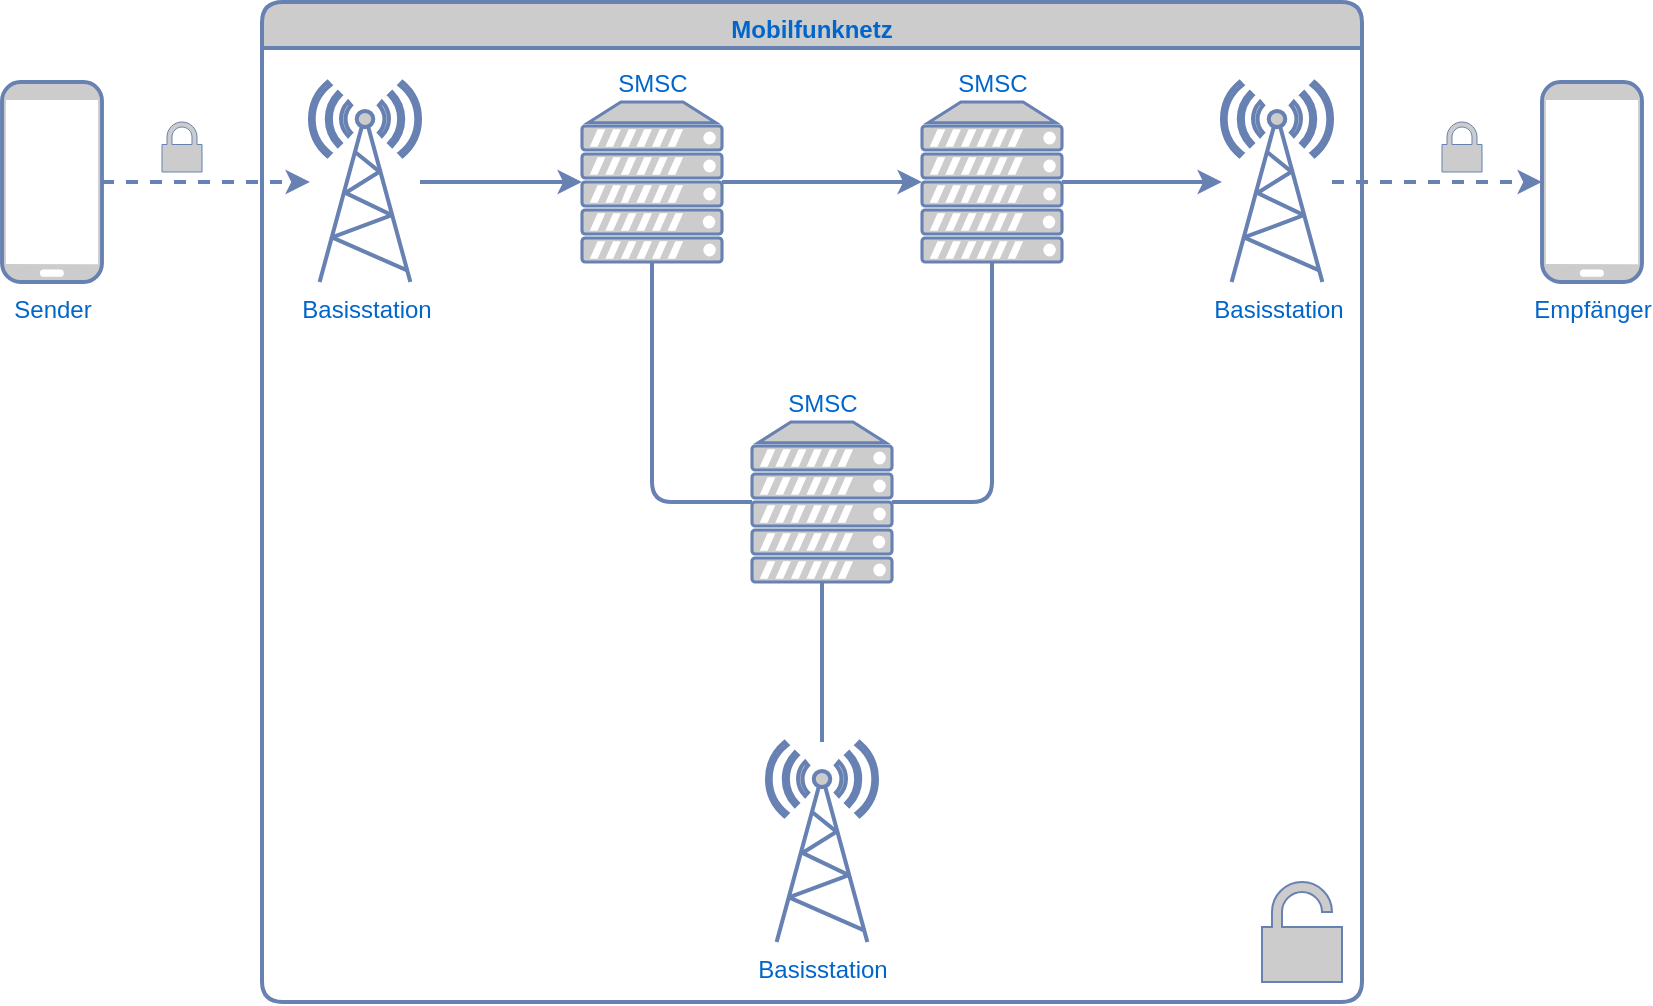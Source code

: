 <mxfile version="25.0.3">
  <diagram name="Seite-1" id="_0ye7Wz8F2gRTan8MITO">
    <mxGraphModel dx="2066" dy="1141" grid="1" gridSize="10" guides="1" tooltips="1" connect="1" arrows="1" fold="1" page="1" pageScale="1" pageWidth="1169" pageHeight="827" math="0" shadow="0">
      <root>
        <mxCell id="0" />
        <mxCell id="1" parent="0" />
        <mxCell id="jcEQQtZr8KptmtFkmshp-21" value="Mobilfunknetz" style="swimlane;whiteSpace=wrap;html=1;strokeColor=#6881B3;strokeWidth=2;align=center;verticalAlign=top;fontFamily=Helvetica;fontSize=12;fontColor=#0066CC;fillColor=#CCCCCC;gradientColor=none;gradientDirection=north;rounded=1;" parent="1" vertex="1">
          <mxGeometry x="240" y="190" width="550" height="500" as="geometry" />
        </mxCell>
        <mxCell id="jcEQQtZr8KptmtFkmshp-24" value="" style="verticalAlign=top;verticalLabelPosition=bottom;labelPosition=center;align=center;html=1;outlineConnect=0;gradientDirection=north;strokeWidth=2;shape=mxgraph.networks.unsecure;fillColor=#CCCCCC;strokeColor=#6881B3;fontFamily=Helvetica;fontSize=12;fontColor=#0066CC;gradientColor=none;rounded=1;" parent="jcEQQtZr8KptmtFkmshp-21" vertex="1">
          <mxGeometry x="500" y="440" width="40" height="50" as="geometry" />
        </mxCell>
        <mxCell id="jcEQQtZr8KptmtFkmshp-13" style="edgeStyle=orthogonalEdgeStyle;rounded=1;orthogonalLoop=1;jettySize=auto;html=1;exitX=1;exitY=0.5;exitDx=0;exitDy=0;exitPerimeter=0;dashed=1;labelBackgroundColor=none;fontColor=#0066CC;strokeColor=#6881B3;strokeWidth=2;align=center;verticalAlign=top;fontFamily=Helvetica;fontSize=12;fillColor=#CCCCCC;gradientColor=none;gradientDirection=north;" parent="1" source="jcEQQtZr8KptmtFkmshp-3" target="jcEQQtZr8KptmtFkmshp-5" edge="1">
          <mxGeometry relative="1" as="geometry" />
        </mxCell>
        <mxCell id="jcEQQtZr8KptmtFkmshp-3" value="Sender" style="verticalAlign=top;verticalLabelPosition=bottom;labelPosition=center;align=center;html=1;outlineConnect=0;gradientDirection=north;strokeWidth=2;shape=mxgraph.networks.mobile;labelBackgroundColor=none;strokeColor=#6881B3;fontFamily=Helvetica;fontSize=12;fontColor=#0066CC;fillColor=#CCCCCC;gradientColor=none;rounded=1;" parent="1" vertex="1">
          <mxGeometry x="110" y="230" width="50" height="100" as="geometry" />
        </mxCell>
        <mxCell id="jcEQQtZr8KptmtFkmshp-4" value="Empfänger" style="verticalAlign=top;verticalLabelPosition=bottom;labelPosition=center;align=center;html=1;outlineConnect=0;gradientDirection=north;strokeWidth=2;shape=mxgraph.networks.mobile;labelBackgroundColor=none;strokeColor=#6881B3;fontFamily=Helvetica;fontSize=12;fontColor=#0066CC;fillColor=#CCCCCC;gradientColor=none;rounded=1;" parent="1" vertex="1">
          <mxGeometry x="880" y="230" width="50" height="100" as="geometry" />
        </mxCell>
        <mxCell id="jcEQQtZr8KptmtFkmshp-5" value="Basisstation" style="verticalAlign=top;verticalLabelPosition=bottom;labelPosition=center;align=center;html=1;outlineConnect=0;gradientDirection=north;strokeWidth=2;shape=mxgraph.networks.radio_tower;labelBackgroundColor=none;strokeColor=#6881B3;fontFamily=Helvetica;fontSize=12;fontColor=#0066CC;fillColor=#CCCCCC;gradientColor=none;rounded=1;" parent="1" vertex="1">
          <mxGeometry x="264" y="230" width="55" height="100" as="geometry" />
        </mxCell>
        <mxCell id="jcEQQtZr8KptmtFkmshp-6" value="Basisstation" style="verticalAlign=top;verticalLabelPosition=bottom;labelPosition=center;align=center;html=1;outlineConnect=0;gradientDirection=north;strokeWidth=2;shape=mxgraph.networks.radio_tower;labelBackgroundColor=none;strokeColor=#6881B3;fontFamily=Helvetica;fontSize=12;fontColor=#0066CC;fillColor=#CCCCCC;gradientColor=none;rounded=1;" parent="1" vertex="1">
          <mxGeometry x="720" y="230" width="55" height="100" as="geometry" />
        </mxCell>
        <mxCell id="jcEQQtZr8KptmtFkmshp-8" value="SMSC" style="verticalAlign=bottom;verticalLabelPosition=top;labelPosition=center;align=center;html=1;outlineConnect=0;gradientDirection=north;strokeWidth=2;shape=mxgraph.networks.server;labelBackgroundColor=none;strokeColor=#6881B3;fontFamily=Helvetica;fontSize=12;fontColor=#0066CC;fillColor=#CCCCCC;gradientColor=none;rounded=1;" parent="1" vertex="1">
          <mxGeometry x="400" y="240" width="70" height="80" as="geometry" />
        </mxCell>
        <mxCell id="jcEQQtZr8KptmtFkmshp-16" style="edgeStyle=orthogonalEdgeStyle;rounded=1;orthogonalLoop=1;jettySize=auto;html=1;exitX=1;exitY=0.5;exitDx=0;exitDy=0;exitPerimeter=0;labelBackgroundColor=none;fontColor=#0066CC;strokeColor=#6881B3;strokeWidth=2;align=center;verticalAlign=top;fontFamily=Helvetica;fontSize=12;fillColor=#CCCCCC;gradientColor=none;gradientDirection=north;" parent="1" source="jcEQQtZr8KptmtFkmshp-10" target="jcEQQtZr8KptmtFkmshp-6" edge="1">
          <mxGeometry relative="1" as="geometry" />
        </mxCell>
        <mxCell id="jcEQQtZr8KptmtFkmshp-10" value="SMSC" style="verticalAlign=bottom;verticalLabelPosition=top;labelPosition=center;align=center;html=1;outlineConnect=0;gradientDirection=north;strokeWidth=2;shape=mxgraph.networks.server;labelBackgroundColor=none;strokeColor=#6881B3;fontFamily=Helvetica;fontSize=12;fontColor=#0066CC;fillColor=#CCCCCC;gradientColor=none;rounded=1;" parent="1" vertex="1">
          <mxGeometry x="570" y="240" width="70" height="80" as="geometry" />
        </mxCell>
        <mxCell id="jcEQQtZr8KptmtFkmshp-11" value="Basisstation" style="verticalAlign=top;verticalLabelPosition=bottom;labelPosition=center;align=center;html=1;outlineConnect=0;gradientDirection=north;strokeWidth=2;shape=mxgraph.networks.radio_tower;labelBackgroundColor=none;strokeColor=#6881B3;fontFamily=Helvetica;fontSize=12;fontColor=#0066CC;fillColor=#CCCCCC;gradientColor=none;rounded=1;" parent="1" vertex="1">
          <mxGeometry x="492.5" y="560" width="55" height="100" as="geometry" />
        </mxCell>
        <mxCell id="jcEQQtZr8KptmtFkmshp-20" style="edgeStyle=orthogonalEdgeStyle;rounded=1;orthogonalLoop=1;jettySize=auto;html=1;exitX=0.5;exitY=1;exitDx=0;exitDy=0;exitPerimeter=0;endArrow=none;endFill=0;labelBackgroundColor=none;fontColor=#0066CC;strokeColor=#6881B3;strokeWidth=2;align=center;verticalAlign=top;fontFamily=Helvetica;fontSize=12;fillColor=#CCCCCC;gradientColor=none;gradientDirection=north;" parent="1" source="jcEQQtZr8KptmtFkmshp-12" target="jcEQQtZr8KptmtFkmshp-11" edge="1">
          <mxGeometry relative="1" as="geometry" />
        </mxCell>
        <mxCell id="jcEQQtZr8KptmtFkmshp-12" value="SMSC" style="verticalAlign=bottom;verticalLabelPosition=top;labelPosition=center;align=center;html=1;outlineConnect=0;gradientDirection=north;strokeWidth=2;shape=mxgraph.networks.server;labelBackgroundColor=none;strokeColor=#6881B3;fontFamily=Helvetica;fontSize=12;fontColor=#0066CC;fillColor=#CCCCCC;gradientColor=none;rounded=1;" parent="1" vertex="1">
          <mxGeometry x="485" y="400" width="70" height="80" as="geometry" />
        </mxCell>
        <mxCell id="jcEQQtZr8KptmtFkmshp-14" style="edgeStyle=orthogonalEdgeStyle;rounded=1;orthogonalLoop=1;jettySize=auto;html=1;entryX=0;entryY=0.5;entryDx=0;entryDy=0;entryPerimeter=0;labelBackgroundColor=none;fontColor=#0066CC;strokeColor=#6881B3;strokeWidth=2;align=center;verticalAlign=top;fontFamily=Helvetica;fontSize=12;fillColor=#CCCCCC;gradientColor=none;gradientDirection=north;" parent="1" source="jcEQQtZr8KptmtFkmshp-5" target="jcEQQtZr8KptmtFkmshp-8" edge="1">
          <mxGeometry relative="1" as="geometry" />
        </mxCell>
        <mxCell id="jcEQQtZr8KptmtFkmshp-15" style="edgeStyle=orthogonalEdgeStyle;rounded=1;orthogonalLoop=1;jettySize=auto;html=1;exitX=1;exitY=0.5;exitDx=0;exitDy=0;exitPerimeter=0;entryX=0;entryY=0.5;entryDx=0;entryDy=0;entryPerimeter=0;labelBackgroundColor=none;fontColor=#0066CC;strokeColor=#6881B3;strokeWidth=2;align=center;verticalAlign=top;fontFamily=Helvetica;fontSize=12;fillColor=#CCCCCC;gradientColor=none;gradientDirection=north;" parent="1" source="jcEQQtZr8KptmtFkmshp-8" target="jcEQQtZr8KptmtFkmshp-10" edge="1">
          <mxGeometry relative="1" as="geometry" />
        </mxCell>
        <mxCell id="jcEQQtZr8KptmtFkmshp-17" style="edgeStyle=orthogonalEdgeStyle;rounded=1;orthogonalLoop=1;jettySize=auto;html=1;entryX=0;entryY=0.5;entryDx=0;entryDy=0;entryPerimeter=0;dashed=1;labelBackgroundColor=none;fontColor=#0066CC;strokeColor=#6881B3;strokeWidth=2;align=center;verticalAlign=top;fontFamily=Helvetica;fontSize=12;fillColor=#CCCCCC;gradientColor=none;gradientDirection=north;" parent="1" source="jcEQQtZr8KptmtFkmshp-6" target="jcEQQtZr8KptmtFkmshp-4" edge="1">
          <mxGeometry relative="1" as="geometry" />
        </mxCell>
        <mxCell id="jcEQQtZr8KptmtFkmshp-18" style="edgeStyle=orthogonalEdgeStyle;rounded=1;orthogonalLoop=1;jettySize=auto;html=1;exitX=0.5;exitY=1;exitDx=0;exitDy=0;exitPerimeter=0;entryX=0;entryY=0.5;entryDx=0;entryDy=0;entryPerimeter=0;endArrow=none;endFill=0;labelBackgroundColor=none;fontColor=#0066CC;strokeColor=#6881B3;strokeWidth=2;align=center;verticalAlign=top;fontFamily=Helvetica;fontSize=12;fillColor=#CCCCCC;gradientColor=none;gradientDirection=north;" parent="1" source="jcEQQtZr8KptmtFkmshp-8" target="jcEQQtZr8KptmtFkmshp-12" edge="1">
          <mxGeometry relative="1" as="geometry" />
        </mxCell>
        <mxCell id="jcEQQtZr8KptmtFkmshp-19" style="edgeStyle=orthogonalEdgeStyle;rounded=1;orthogonalLoop=1;jettySize=auto;html=1;exitX=1;exitY=0.5;exitDx=0;exitDy=0;exitPerimeter=0;entryX=0.5;entryY=1;entryDx=0;entryDy=0;entryPerimeter=0;endArrow=none;endFill=0;labelBackgroundColor=none;fontColor=#0066CC;strokeColor=#6881B3;strokeWidth=2;align=center;verticalAlign=top;fontFamily=Helvetica;fontSize=12;fillColor=#CCCCCC;gradientColor=none;gradientDirection=north;" parent="1" source="jcEQQtZr8KptmtFkmshp-12" target="jcEQQtZr8KptmtFkmshp-10" edge="1">
          <mxGeometry relative="1" as="geometry" />
        </mxCell>
        <mxCell id="jcEQQtZr8KptmtFkmshp-22" value="" style="verticalAlign=top;verticalLabelPosition=bottom;labelPosition=center;align=center;html=1;outlineConnect=0;gradientDirection=north;strokeWidth=2;shape=mxgraph.networks.secured;fillColor=#CCCCCC;strokeColor=#6881B3;fontFamily=Helvetica;fontSize=12;fontColor=#0066CC;gradientColor=none;rounded=1;" parent="1" vertex="1">
          <mxGeometry x="190" y="250" width="20" height="25" as="geometry" />
        </mxCell>
        <mxCell id="jcEQQtZr8KptmtFkmshp-23" value="" style="verticalAlign=top;verticalLabelPosition=bottom;labelPosition=center;align=center;html=1;outlineConnect=0;gradientDirection=north;strokeWidth=2;shape=mxgraph.networks.secured;fillColor=#CCCCCC;strokeColor=#6881B3;fontFamily=Helvetica;fontSize=12;fontColor=#0066CC;gradientColor=none;rounded=1;" parent="1" vertex="1">
          <mxGeometry x="830" y="250" width="20" height="25" as="geometry" />
        </mxCell>
      </root>
    </mxGraphModel>
  </diagram>
</mxfile>
